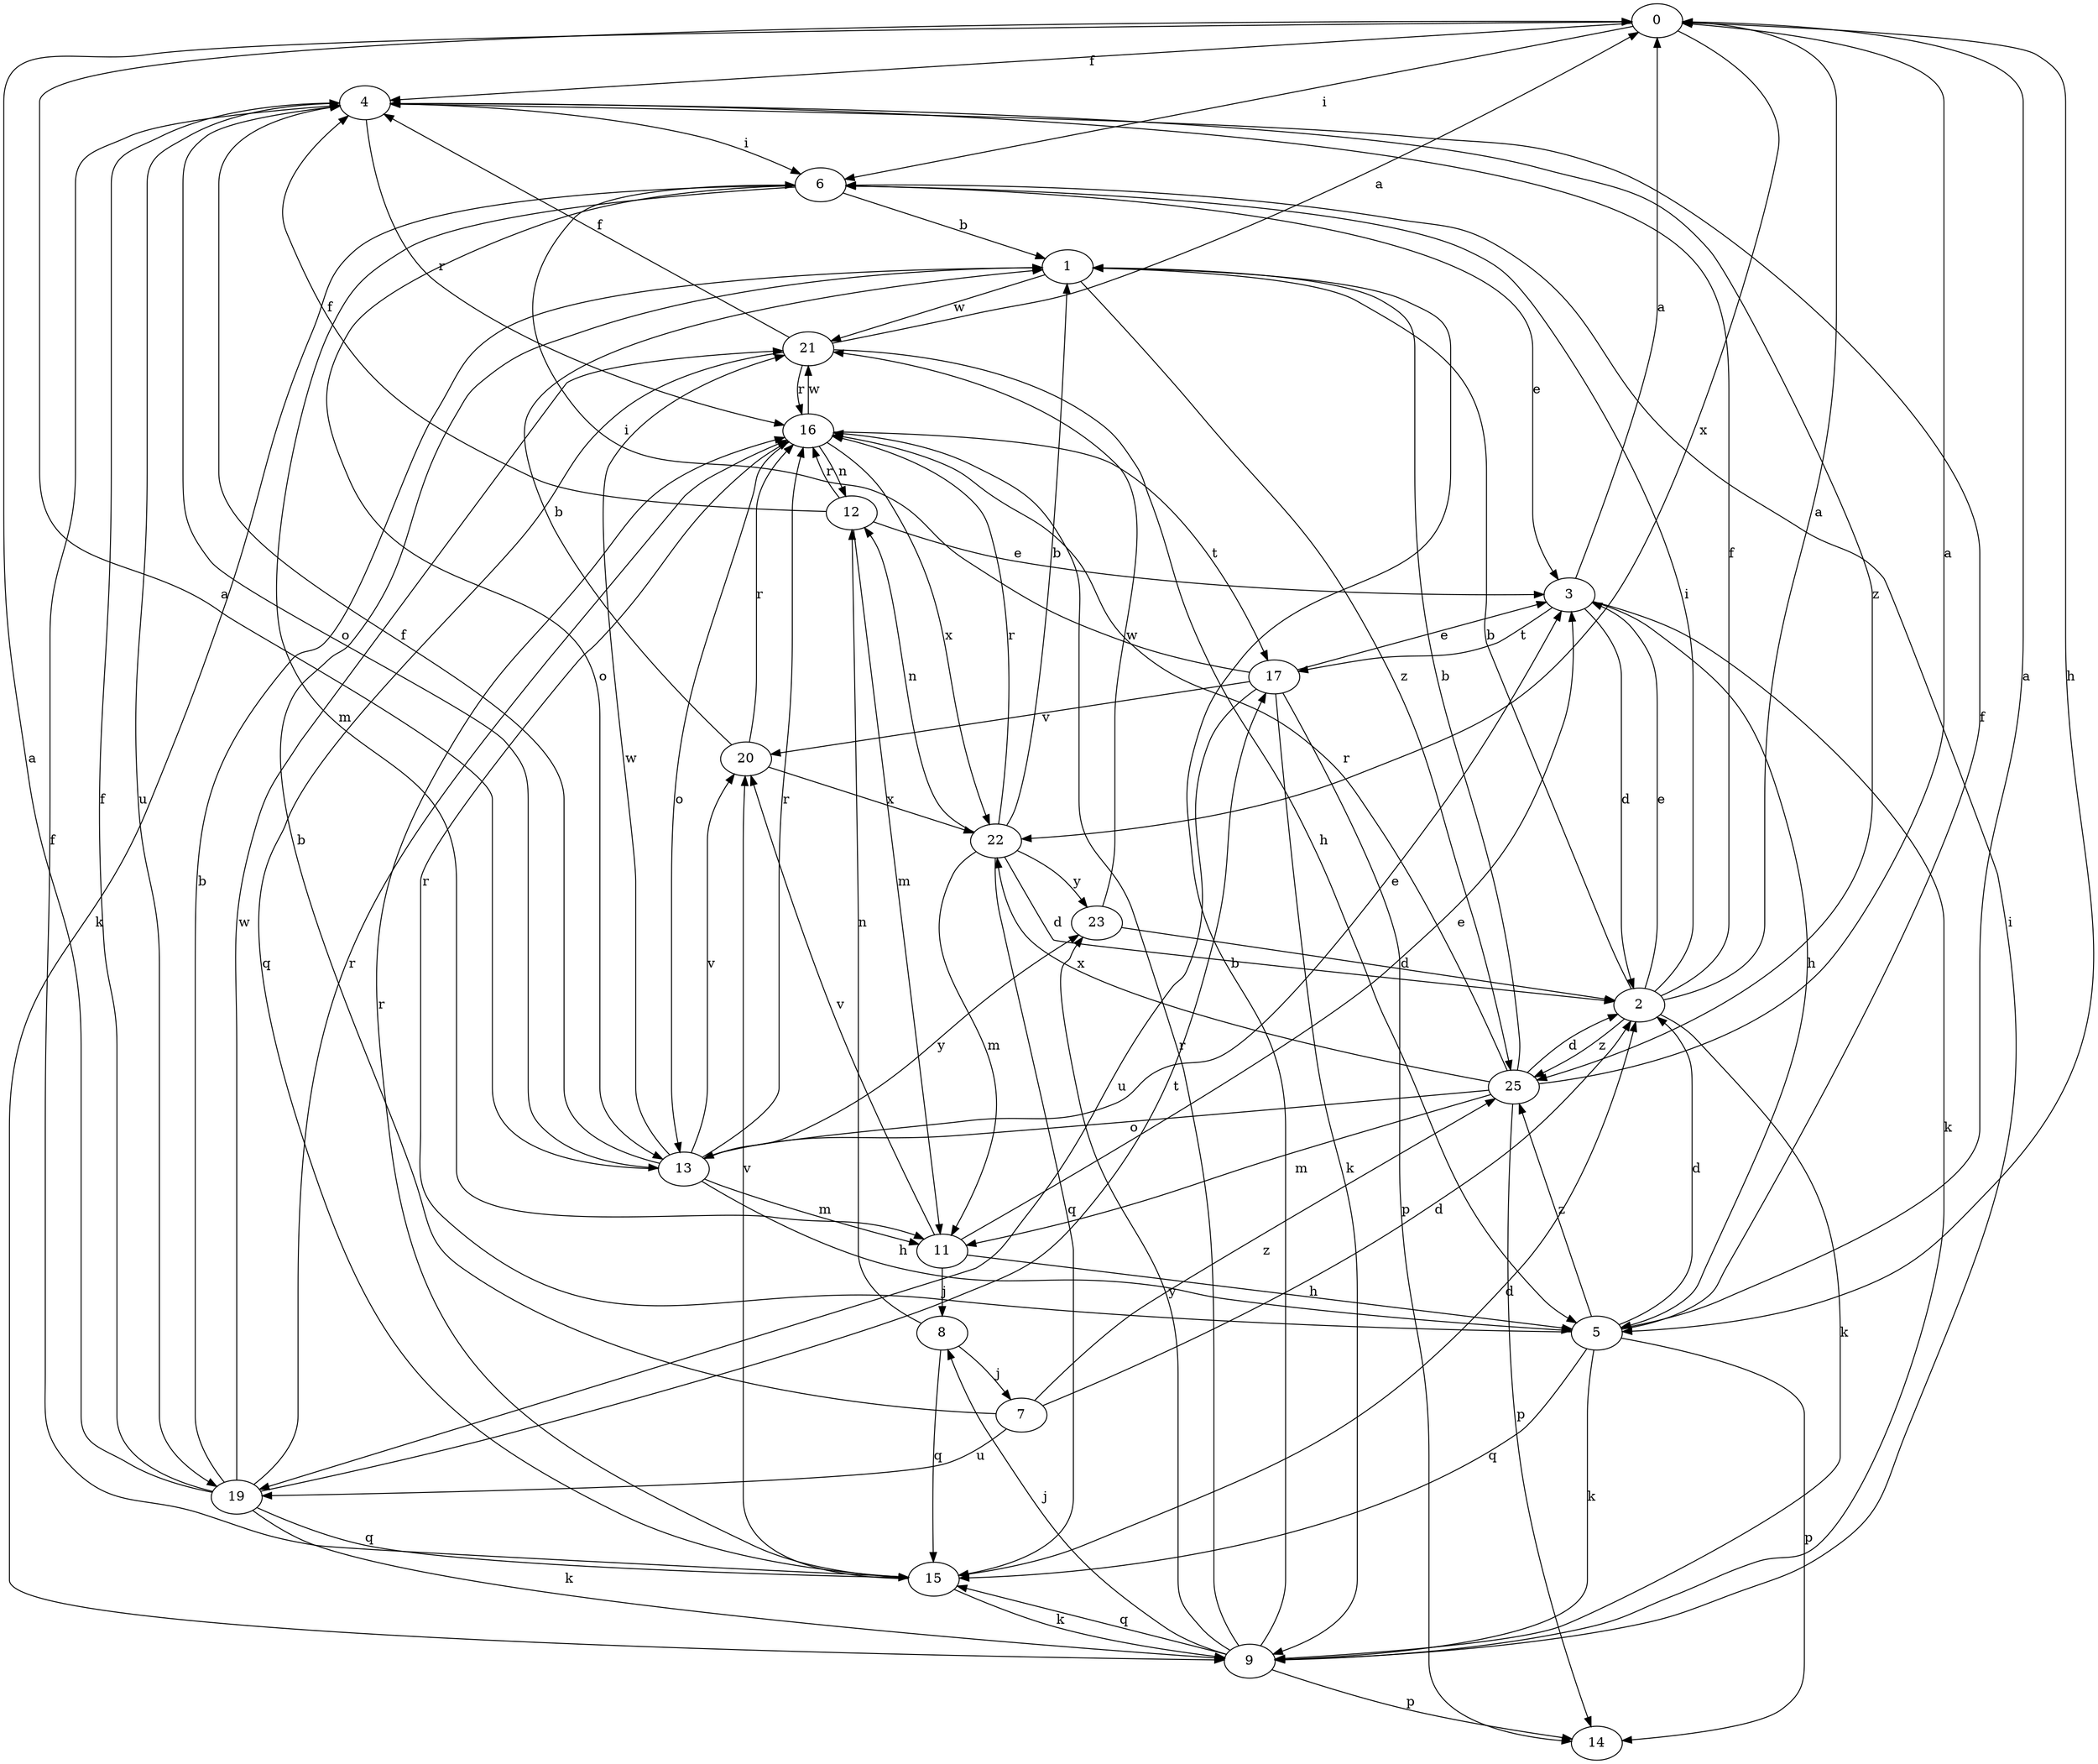 strict digraph  {
0;
1;
2;
3;
4;
5;
6;
7;
8;
9;
11;
12;
13;
14;
15;
16;
17;
19;
20;
21;
22;
23;
25;
0 -> 4  [label=f];
0 -> 5  [label=h];
0 -> 6  [label=i];
0 -> 22  [label=x];
1 -> 21  [label=w];
1 -> 25  [label=z];
2 -> 0  [label=a];
2 -> 1  [label=b];
2 -> 3  [label=e];
2 -> 4  [label=f];
2 -> 6  [label=i];
2 -> 9  [label=k];
2 -> 25  [label=z];
3 -> 0  [label=a];
3 -> 2  [label=d];
3 -> 5  [label=h];
3 -> 9  [label=k];
3 -> 17  [label=t];
4 -> 6  [label=i];
4 -> 13  [label=o];
4 -> 16  [label=r];
4 -> 19  [label=u];
4 -> 25  [label=z];
5 -> 0  [label=a];
5 -> 2  [label=d];
5 -> 4  [label=f];
5 -> 9  [label=k];
5 -> 14  [label=p];
5 -> 15  [label=q];
5 -> 16  [label=r];
5 -> 25  [label=z];
6 -> 1  [label=b];
6 -> 3  [label=e];
6 -> 9  [label=k];
6 -> 11  [label=m];
6 -> 13  [label=o];
7 -> 1  [label=b];
7 -> 2  [label=d];
7 -> 19  [label=u];
7 -> 25  [label=z];
8 -> 7  [label=j];
8 -> 12  [label=n];
8 -> 15  [label=q];
9 -> 1  [label=b];
9 -> 6  [label=i];
9 -> 8  [label=j];
9 -> 14  [label=p];
9 -> 15  [label=q];
9 -> 16  [label=r];
9 -> 23  [label=y];
11 -> 3  [label=e];
11 -> 5  [label=h];
11 -> 8  [label=j];
11 -> 20  [label=v];
12 -> 3  [label=e];
12 -> 4  [label=f];
12 -> 11  [label=m];
12 -> 16  [label=r];
13 -> 0  [label=a];
13 -> 3  [label=e];
13 -> 4  [label=f];
13 -> 5  [label=h];
13 -> 11  [label=m];
13 -> 16  [label=r];
13 -> 20  [label=v];
13 -> 21  [label=w];
13 -> 23  [label=y];
15 -> 2  [label=d];
15 -> 4  [label=f];
15 -> 9  [label=k];
15 -> 16  [label=r];
15 -> 20  [label=v];
16 -> 12  [label=n];
16 -> 13  [label=o];
16 -> 17  [label=t];
16 -> 21  [label=w];
16 -> 22  [label=x];
17 -> 3  [label=e];
17 -> 6  [label=i];
17 -> 9  [label=k];
17 -> 14  [label=p];
17 -> 19  [label=u];
17 -> 20  [label=v];
19 -> 0  [label=a];
19 -> 1  [label=b];
19 -> 4  [label=f];
19 -> 9  [label=k];
19 -> 15  [label=q];
19 -> 16  [label=r];
19 -> 17  [label=t];
19 -> 21  [label=w];
20 -> 1  [label=b];
20 -> 16  [label=r];
20 -> 22  [label=x];
21 -> 0  [label=a];
21 -> 4  [label=f];
21 -> 5  [label=h];
21 -> 15  [label=q];
21 -> 16  [label=r];
22 -> 1  [label=b];
22 -> 2  [label=d];
22 -> 11  [label=m];
22 -> 12  [label=n];
22 -> 15  [label=q];
22 -> 16  [label=r];
22 -> 23  [label=y];
23 -> 2  [label=d];
23 -> 21  [label=w];
25 -> 0  [label=a];
25 -> 1  [label=b];
25 -> 2  [label=d];
25 -> 11  [label=m];
25 -> 13  [label=o];
25 -> 14  [label=p];
25 -> 16  [label=r];
25 -> 22  [label=x];
}

